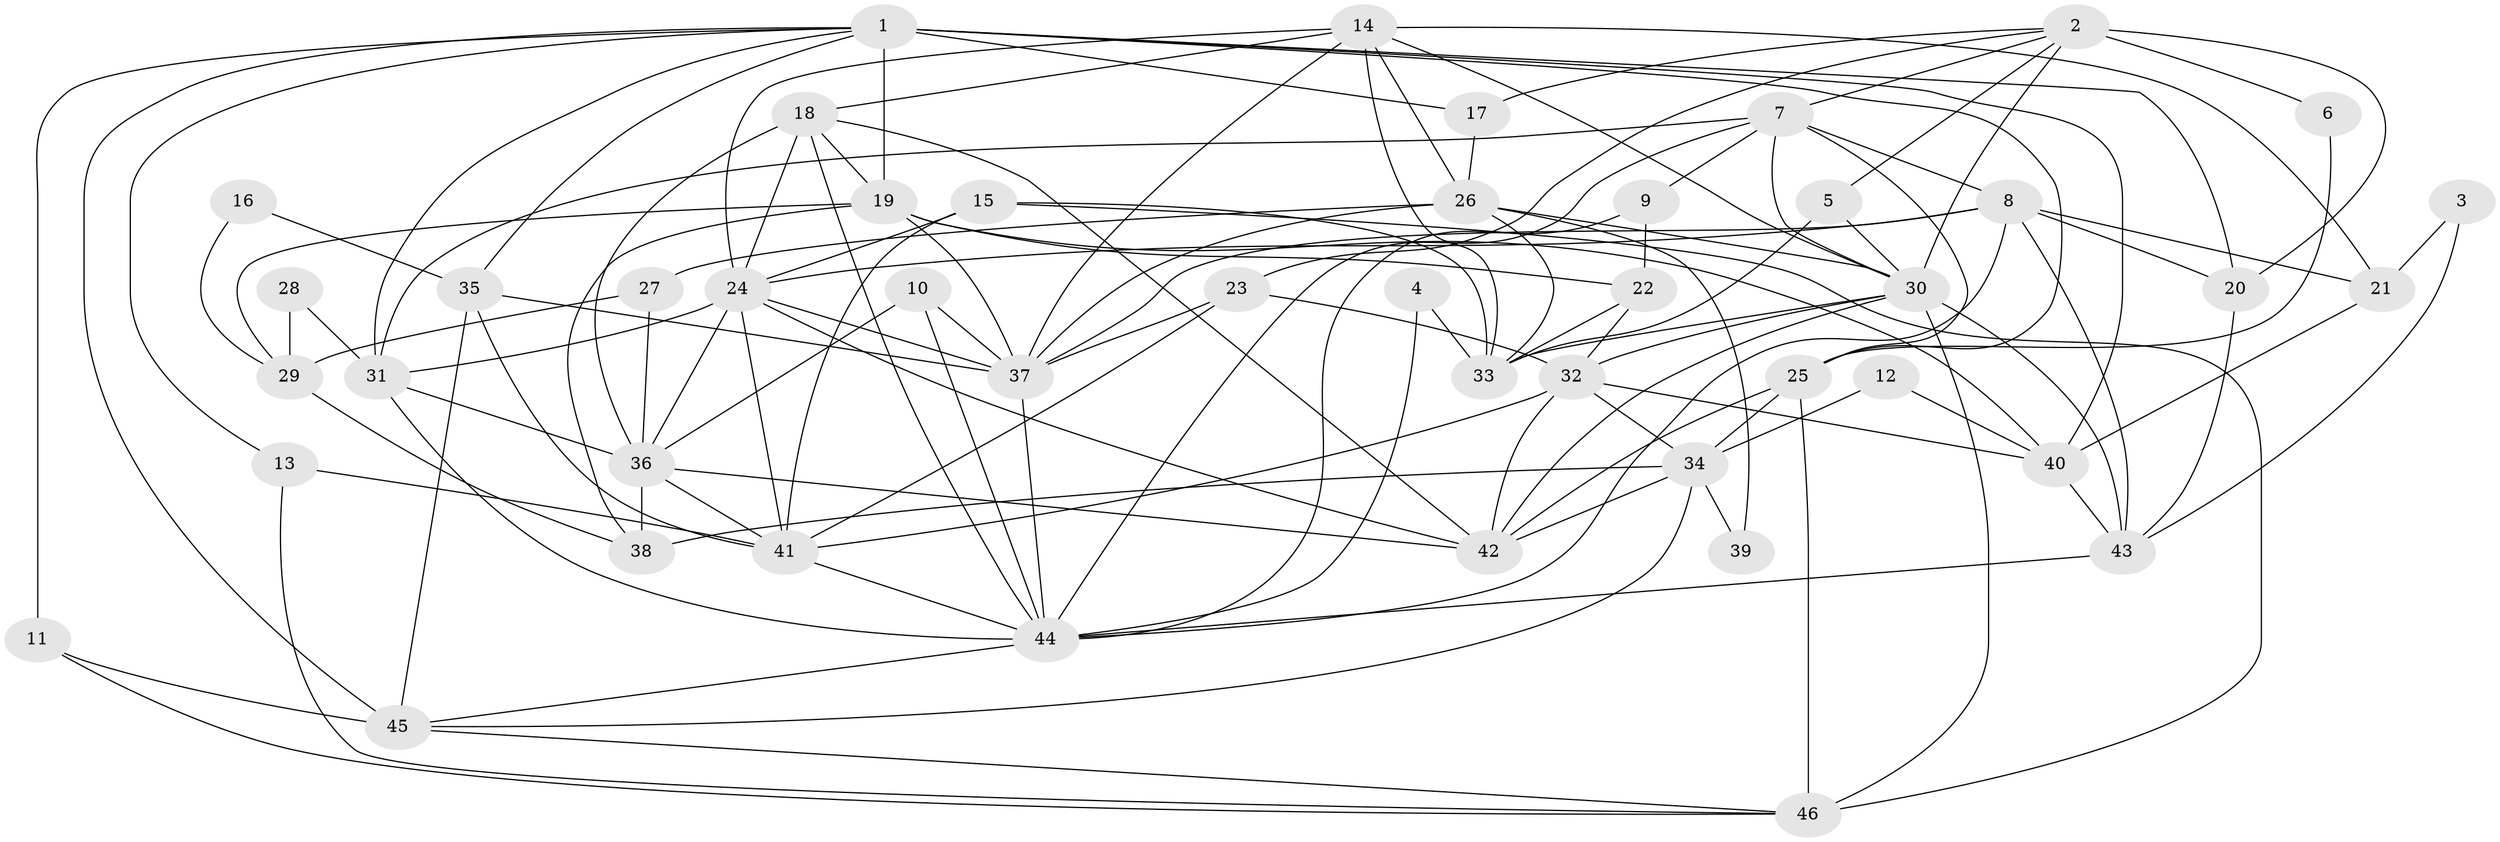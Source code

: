 // original degree distribution, {5: 0.14130434782608695, 3: 0.31521739130434784, 8: 0.021739130434782608, 6: 0.10869565217391304, 4: 0.2391304347826087, 2: 0.13043478260869565, 7: 0.043478260869565216}
// Generated by graph-tools (version 1.1) at 2025/50/03/09/25 03:50:11]
// undirected, 46 vertices, 123 edges
graph export_dot {
graph [start="1"]
  node [color=gray90,style=filled];
  1;
  2;
  3;
  4;
  5;
  6;
  7;
  8;
  9;
  10;
  11;
  12;
  13;
  14;
  15;
  16;
  17;
  18;
  19;
  20;
  21;
  22;
  23;
  24;
  25;
  26;
  27;
  28;
  29;
  30;
  31;
  32;
  33;
  34;
  35;
  36;
  37;
  38;
  39;
  40;
  41;
  42;
  43;
  44;
  45;
  46;
  1 -- 11 [weight=1.0];
  1 -- 13 [weight=1.0];
  1 -- 17 [weight=1.0];
  1 -- 19 [weight=1.0];
  1 -- 20 [weight=1.0];
  1 -- 25 [weight=1.0];
  1 -- 31 [weight=1.0];
  1 -- 35 [weight=1.0];
  1 -- 40 [weight=2.0];
  1 -- 45 [weight=1.0];
  2 -- 5 [weight=1.0];
  2 -- 6 [weight=1.0];
  2 -- 7 [weight=1.0];
  2 -- 17 [weight=1.0];
  2 -- 20 [weight=1.0];
  2 -- 23 [weight=1.0];
  2 -- 30 [weight=1.0];
  3 -- 21 [weight=1.0];
  3 -- 43 [weight=1.0];
  4 -- 33 [weight=1.0];
  4 -- 44 [weight=1.0];
  5 -- 30 [weight=1.0];
  5 -- 33 [weight=1.0];
  6 -- 25 [weight=1.0];
  7 -- 8 [weight=1.0];
  7 -- 9 [weight=1.0];
  7 -- 25 [weight=1.0];
  7 -- 30 [weight=1.0];
  7 -- 31 [weight=1.0];
  7 -- 44 [weight=1.0];
  8 -- 20 [weight=1.0];
  8 -- 21 [weight=1.0];
  8 -- 24 [weight=1.0];
  8 -- 37 [weight=1.0];
  8 -- 43 [weight=1.0];
  8 -- 44 [weight=1.0];
  9 -- 22 [weight=1.0];
  9 -- 44 [weight=1.0];
  10 -- 36 [weight=1.0];
  10 -- 37 [weight=1.0];
  10 -- 44 [weight=1.0];
  11 -- 45 [weight=2.0];
  11 -- 46 [weight=1.0];
  12 -- 34 [weight=1.0];
  12 -- 40 [weight=1.0];
  13 -- 41 [weight=1.0];
  13 -- 46 [weight=1.0];
  14 -- 18 [weight=1.0];
  14 -- 21 [weight=1.0];
  14 -- 24 [weight=1.0];
  14 -- 26 [weight=1.0];
  14 -- 30 [weight=1.0];
  14 -- 33 [weight=1.0];
  14 -- 37 [weight=1.0];
  15 -- 24 [weight=1.0];
  15 -- 33 [weight=1.0];
  15 -- 41 [weight=1.0];
  15 -- 46 [weight=1.0];
  16 -- 29 [weight=1.0];
  16 -- 35 [weight=1.0];
  17 -- 26 [weight=1.0];
  18 -- 19 [weight=1.0];
  18 -- 24 [weight=1.0];
  18 -- 36 [weight=2.0];
  18 -- 42 [weight=1.0];
  18 -- 44 [weight=1.0];
  19 -- 22 [weight=1.0];
  19 -- 29 [weight=1.0];
  19 -- 37 [weight=1.0];
  19 -- 38 [weight=1.0];
  19 -- 40 [weight=1.0];
  20 -- 43 [weight=1.0];
  21 -- 40 [weight=1.0];
  22 -- 32 [weight=1.0];
  22 -- 33 [weight=1.0];
  23 -- 32 [weight=1.0];
  23 -- 37 [weight=1.0];
  23 -- 41 [weight=1.0];
  24 -- 31 [weight=1.0];
  24 -- 36 [weight=1.0];
  24 -- 37 [weight=2.0];
  24 -- 41 [weight=1.0];
  24 -- 42 [weight=1.0];
  25 -- 34 [weight=1.0];
  25 -- 42 [weight=1.0];
  25 -- 46 [weight=1.0];
  26 -- 27 [weight=1.0];
  26 -- 30 [weight=2.0];
  26 -- 33 [weight=1.0];
  26 -- 37 [weight=1.0];
  26 -- 39 [weight=1.0];
  27 -- 29 [weight=1.0];
  27 -- 36 [weight=1.0];
  28 -- 29 [weight=1.0];
  28 -- 31 [weight=1.0];
  29 -- 38 [weight=1.0];
  30 -- 32 [weight=1.0];
  30 -- 33 [weight=1.0];
  30 -- 42 [weight=1.0];
  30 -- 43 [weight=1.0];
  30 -- 46 [weight=2.0];
  31 -- 36 [weight=1.0];
  31 -- 44 [weight=2.0];
  32 -- 34 [weight=2.0];
  32 -- 40 [weight=1.0];
  32 -- 41 [weight=1.0];
  32 -- 42 [weight=1.0];
  34 -- 38 [weight=2.0];
  34 -- 39 [weight=1.0];
  34 -- 42 [weight=1.0];
  34 -- 45 [weight=1.0];
  35 -- 37 [weight=1.0];
  35 -- 41 [weight=1.0];
  35 -- 45 [weight=1.0];
  36 -- 38 [weight=1.0];
  36 -- 41 [weight=1.0];
  36 -- 42 [weight=1.0];
  37 -- 44 [weight=1.0];
  40 -- 43 [weight=1.0];
  41 -- 44 [weight=1.0];
  43 -- 44 [weight=2.0];
  44 -- 45 [weight=1.0];
  45 -- 46 [weight=1.0];
}
